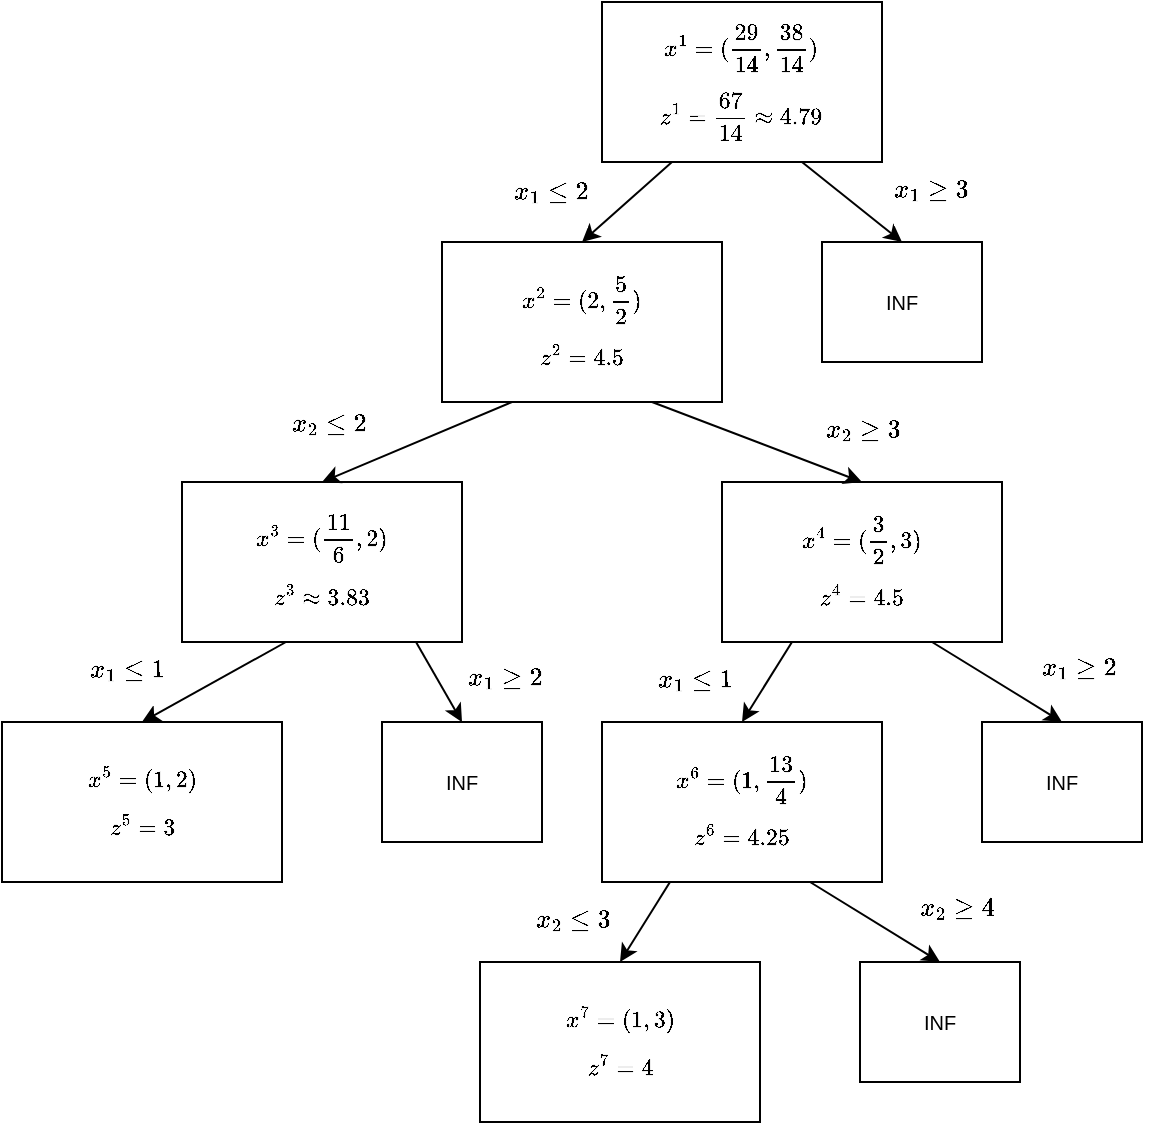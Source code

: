 <mxfile version="21.1.5" type="github">
  <diagram id="6a731a19-8d31-9384-78a2-239565b7b9f0" name="Page-1">
    <mxGraphModel dx="215" dy="441" grid="0" gridSize="10" guides="1" tooltips="1" connect="1" arrows="1" fold="1" page="1" pageScale="1" pageWidth="827" pageHeight="1169" background="none" math="1" shadow="0">
      <root>
        <mxCell id="0" />
        <mxCell id="1" parent="0" />
        <mxCell id="SetZwWwfPwSOOWWnOmEX-2257" value="&lt;font style=&quot;font-size: 10px;&quot;&gt;$$x^1 = (\frac{29}{14}, \frac{38}{14})$$ $$ z^1 = \frac{67}{14} \approx 4.79 $$&lt;/font&gt;" style="rounded=0;whiteSpace=wrap;html=1;" vertex="1" parent="1">
          <mxGeometry x="1164" y="520" width="140" height="80" as="geometry" />
        </mxCell>
        <mxCell id="SetZwWwfPwSOOWWnOmEX-2259" value="&lt;font style=&quot;font-size: 10px;&quot;&gt;$$x^2 = (2, \frac{5}{2})$$ $$ z^2 = 4.5 $$&lt;/font&gt;" style="rounded=0;whiteSpace=wrap;html=1;" vertex="1" parent="1">
          <mxGeometry x="1084" y="640" width="140" height="80" as="geometry" />
        </mxCell>
        <mxCell id="SetZwWwfPwSOOWWnOmEX-2260" value="" style="endArrow=classic;html=1;rounded=0;exitX=0.25;exitY=1;exitDx=0;exitDy=0;entryX=0.5;entryY=0;entryDx=0;entryDy=0;" edge="1" parent="1" source="SetZwWwfPwSOOWWnOmEX-2257" target="SetZwWwfPwSOOWWnOmEX-2259">
          <mxGeometry width="50" height="50" relative="1" as="geometry">
            <mxPoint x="1204" y="660" as="sourcePoint" />
            <mxPoint x="1254" y="610" as="targetPoint" />
          </mxGeometry>
        </mxCell>
        <mxCell id="SetZwWwfPwSOOWWnOmEX-2261" value="$$x_1 \leq 2$$" style="edgeLabel;html=1;align=center;verticalAlign=middle;resizable=0;points=[];fillColor=#BF87FF;strokeColor=#70FFE2;" vertex="1" connectable="0" parent="SetZwWwfPwSOOWWnOmEX-2260">
          <mxGeometry x="0.369" y="-2" relative="1" as="geometry">
            <mxPoint x="-29" y="-11" as="offset" />
          </mxGeometry>
        </mxCell>
        <mxCell id="SetZwWwfPwSOOWWnOmEX-2262" value="&lt;font style=&quot;font-size: 10px;&quot;&gt;INF&lt;/font&gt;" style="rounded=0;whiteSpace=wrap;html=1;" vertex="1" parent="1">
          <mxGeometry x="1274" y="640" width="80" height="60" as="geometry" />
        </mxCell>
        <mxCell id="SetZwWwfPwSOOWWnOmEX-2263" value="" style="endArrow=classic;html=1;rounded=0;exitX=0.714;exitY=1;exitDx=0;exitDy=0;entryX=0.5;entryY=0;entryDx=0;entryDy=0;exitPerimeter=0;" edge="1" parent="1" target="SetZwWwfPwSOOWWnOmEX-2262" source="SetZwWwfPwSOOWWnOmEX-2257">
          <mxGeometry width="50" height="50" relative="1" as="geometry">
            <mxPoint x="1389" y="600" as="sourcePoint" />
            <mxPoint x="1444" y="610" as="targetPoint" />
          </mxGeometry>
        </mxCell>
        <mxCell id="SetZwWwfPwSOOWWnOmEX-2264" value="$$x_1 \geq 3$$" style="edgeLabel;html=1;align=center;verticalAlign=middle;resizable=0;points=[];fillColor=#4D94FF;strokeColor=#000000;shadow=1;" vertex="1" connectable="0" parent="SetZwWwfPwSOOWWnOmEX-2263">
          <mxGeometry x="0.369" y="-2" relative="1" as="geometry">
            <mxPoint x="31" y="-15" as="offset" />
          </mxGeometry>
        </mxCell>
        <mxCell id="SetZwWwfPwSOOWWnOmEX-2265" value="&lt;font style=&quot;font-size: 10px;&quot;&gt;$$x^3 = (\frac{11}{6}, 2)$$ $$ z^3 \approx 3.83 $$&lt;/font&gt;" style="rounded=0;whiteSpace=wrap;html=1;" vertex="1" parent="1">
          <mxGeometry x="954" y="760" width="140" height="80" as="geometry" />
        </mxCell>
        <mxCell id="SetZwWwfPwSOOWWnOmEX-2266" value="" style="endArrow=classic;html=1;rounded=0;exitX=0.25;exitY=1;exitDx=0;exitDy=0;entryX=0.5;entryY=0;entryDx=0;entryDy=0;" edge="1" parent="1" target="SetZwWwfPwSOOWWnOmEX-2265" source="SetZwWwfPwSOOWWnOmEX-2259">
          <mxGeometry width="50" height="50" relative="1" as="geometry">
            <mxPoint x="1049" y="730" as="sourcePoint" />
            <mxPoint x="1104" y="740" as="targetPoint" />
          </mxGeometry>
        </mxCell>
        <mxCell id="SetZwWwfPwSOOWWnOmEX-2267" value="$$x_2 \leq 2$$" style="edgeLabel;html=1;align=center;verticalAlign=middle;resizable=0;points=[];fillColor=#BF87FF;strokeColor=#70FFE2;" vertex="1" connectable="0" parent="SetZwWwfPwSOOWWnOmEX-2266">
          <mxGeometry x="0.369" y="-2" relative="1" as="geometry">
            <mxPoint x="-26" y="-15" as="offset" />
          </mxGeometry>
        </mxCell>
        <mxCell id="SetZwWwfPwSOOWWnOmEX-2268" value="&lt;font style=&quot;font-size: 10px;&quot;&gt;$$x^4 = (\frac{3}{2}, 3)$$ $$ z^4 =4.5 $$&lt;/font&gt;" style="rounded=0;whiteSpace=wrap;html=1;" vertex="1" parent="1">
          <mxGeometry x="1224" y="760" width="140" height="80" as="geometry" />
        </mxCell>
        <mxCell id="SetZwWwfPwSOOWWnOmEX-2269" value="" style="endArrow=classic;html=1;rounded=0;exitX=0.75;exitY=1;exitDx=0;exitDy=0;entryX=0.5;entryY=0;entryDx=0;entryDy=0;" edge="1" parent="1" target="SetZwWwfPwSOOWWnOmEX-2268" source="SetZwWwfPwSOOWWnOmEX-2259">
          <mxGeometry width="50" height="50" relative="1" as="geometry">
            <mxPoint x="1209" y="730" as="sourcePoint" />
            <mxPoint x="1264" y="740" as="targetPoint" />
          </mxGeometry>
        </mxCell>
        <mxCell id="SetZwWwfPwSOOWWnOmEX-2270" value="$$x_2 \geq 3$$" style="edgeLabel;html=1;align=center;verticalAlign=middle;resizable=0;points=[];fillColor=#BF87FF;strokeColor=#70FFE2;" vertex="1" connectable="0" parent="SetZwWwfPwSOOWWnOmEX-2269">
          <mxGeometry x="0.369" y="-2" relative="1" as="geometry">
            <mxPoint x="34" y="-16" as="offset" />
          </mxGeometry>
        </mxCell>
        <mxCell id="SetZwWwfPwSOOWWnOmEX-2271" value="&lt;font style=&quot;font-size: 10px;&quot;&gt;$$x^5 = (1,2)$$ $$ z^5 = 3 $$&lt;/font&gt;" style="rounded=0;whiteSpace=wrap;html=1;" vertex="1" parent="1">
          <mxGeometry x="864" y="880" width="140" height="80" as="geometry" />
        </mxCell>
        <mxCell id="SetZwWwfPwSOOWWnOmEX-2272" value="" style="endArrow=classic;html=1;rounded=0;exitX=0.25;exitY=1;exitDx=0;exitDy=0;entryX=0.5;entryY=0;entryDx=0;entryDy=0;" edge="1" parent="1" target="SetZwWwfPwSOOWWnOmEX-2271">
          <mxGeometry width="50" height="50" relative="1" as="geometry">
            <mxPoint x="1006" y="840" as="sourcePoint" />
            <mxPoint x="1061" y="850" as="targetPoint" />
          </mxGeometry>
        </mxCell>
        <mxCell id="SetZwWwfPwSOOWWnOmEX-2273" value="$$x_1 \leq 1$$" style="edgeLabel;html=1;align=center;verticalAlign=middle;resizable=0;points=[];fillColor=#BF87FF;strokeColor=#70FFE2;" vertex="1" connectable="0" parent="SetZwWwfPwSOOWWnOmEX-2272">
          <mxGeometry x="0.369" y="-2" relative="1" as="geometry">
            <mxPoint x="-30" y="-12" as="offset" />
          </mxGeometry>
        </mxCell>
        <mxCell id="SetZwWwfPwSOOWWnOmEX-2274" value="&lt;font style=&quot;font-size: 10px;&quot;&gt;INF&lt;/font&gt;" style="rounded=0;whiteSpace=wrap;html=1;" vertex="1" parent="1">
          <mxGeometry x="1054" y="880" width="80" height="60" as="geometry" />
        </mxCell>
        <mxCell id="SetZwWwfPwSOOWWnOmEX-2275" value="" style="endArrow=classic;html=1;rounded=0;exitX=0.714;exitY=1;exitDx=0;exitDy=0;entryX=0.5;entryY=0;entryDx=0;entryDy=0;exitPerimeter=0;" edge="1" parent="1" target="SetZwWwfPwSOOWWnOmEX-2274">
          <mxGeometry width="50" height="50" relative="1" as="geometry">
            <mxPoint x="1071" y="840" as="sourcePoint" />
            <mxPoint x="1251" y="850" as="targetPoint" />
          </mxGeometry>
        </mxCell>
        <mxCell id="SetZwWwfPwSOOWWnOmEX-2276" value="$$x_1 \geq 2$$" style="edgeLabel;html=1;align=center;verticalAlign=middle;resizable=0;points=[];fillColor=#4D94FF;strokeColor=#000000;shadow=1;" vertex="1" connectable="0" parent="SetZwWwfPwSOOWWnOmEX-2275">
          <mxGeometry x="0.369" y="-2" relative="1" as="geometry">
            <mxPoint x="30" y="-11" as="offset" />
          </mxGeometry>
        </mxCell>
        <mxCell id="SetZwWwfPwSOOWWnOmEX-2277" value="&lt;font style=&quot;font-size: 10px;&quot;&gt;$$x^6 = (1,\frac{13}{4})$$ $$ z^6 = 4.25$$&lt;/font&gt;" style="rounded=0;whiteSpace=wrap;html=1;" vertex="1" parent="1">
          <mxGeometry x="1164" y="880" width="140" height="80" as="geometry" />
        </mxCell>
        <mxCell id="SetZwWwfPwSOOWWnOmEX-2278" value="" style="endArrow=classic;html=1;rounded=0;exitX=0.25;exitY=1;exitDx=0;exitDy=0;entryX=0.5;entryY=0;entryDx=0;entryDy=0;" edge="1" parent="1" target="SetZwWwfPwSOOWWnOmEX-2277" source="SetZwWwfPwSOOWWnOmEX-2268">
          <mxGeometry width="50" height="50" relative="1" as="geometry">
            <mxPoint x="1306" y="840" as="sourcePoint" />
            <mxPoint x="1361" y="850" as="targetPoint" />
          </mxGeometry>
        </mxCell>
        <mxCell id="SetZwWwfPwSOOWWnOmEX-2279" value="$$x_1 \leq 1$$" style="edgeLabel;html=1;align=center;verticalAlign=middle;resizable=0;points=[];fillColor=#BF87FF;strokeColor=#70FFE2;" vertex="1" connectable="0" parent="SetZwWwfPwSOOWWnOmEX-2278">
          <mxGeometry x="0.369" y="-2" relative="1" as="geometry">
            <mxPoint x="-30" y="-8" as="offset" />
          </mxGeometry>
        </mxCell>
        <mxCell id="SetZwWwfPwSOOWWnOmEX-2280" value="&lt;font style=&quot;font-size: 10px;&quot;&gt;INF&lt;/font&gt;" style="rounded=0;whiteSpace=wrap;html=1;" vertex="1" parent="1">
          <mxGeometry x="1354" y="880" width="80" height="60" as="geometry" />
        </mxCell>
        <mxCell id="SetZwWwfPwSOOWWnOmEX-2281" value="" style="endArrow=classic;html=1;rounded=0;exitX=0.75;exitY=1;exitDx=0;exitDy=0;entryX=0.5;entryY=0;entryDx=0;entryDy=0;" edge="1" parent="1" target="SetZwWwfPwSOOWWnOmEX-2280" source="SetZwWwfPwSOOWWnOmEX-2268">
          <mxGeometry width="50" height="50" relative="1" as="geometry">
            <mxPoint x="1371" y="840" as="sourcePoint" />
            <mxPoint x="1551" y="850" as="targetPoint" />
          </mxGeometry>
        </mxCell>
        <mxCell id="SetZwWwfPwSOOWWnOmEX-2282" value="$$x_1 \geq 2$$" style="edgeLabel;html=1;align=center;verticalAlign=middle;resizable=0;points=[];fillColor=#4D94FF;strokeColor=#000000;shadow=1;" vertex="1" connectable="0" parent="SetZwWwfPwSOOWWnOmEX-2281">
          <mxGeometry x="0.369" y="-2" relative="1" as="geometry">
            <mxPoint x="30" y="-16" as="offset" />
          </mxGeometry>
        </mxCell>
        <mxCell id="SetZwWwfPwSOOWWnOmEX-2283" value="&lt;font style=&quot;font-size: 10px;&quot;&gt;$$x^7 = (1,3)$$ $$ z^7 = 4$$&lt;/font&gt;" style="rounded=0;whiteSpace=wrap;html=1;" vertex="1" parent="1">
          <mxGeometry x="1103" y="1000" width="140" height="80" as="geometry" />
        </mxCell>
        <mxCell id="SetZwWwfPwSOOWWnOmEX-2284" value="" style="endArrow=classic;html=1;rounded=0;exitX=0.25;exitY=1;exitDx=0;exitDy=0;entryX=0.5;entryY=0;entryDx=0;entryDy=0;" edge="1" parent="1" target="SetZwWwfPwSOOWWnOmEX-2283">
          <mxGeometry width="50" height="50" relative="1" as="geometry">
            <mxPoint x="1198" y="960" as="sourcePoint" />
            <mxPoint x="1300" y="970" as="targetPoint" />
          </mxGeometry>
        </mxCell>
        <mxCell id="SetZwWwfPwSOOWWnOmEX-2285" value="$$x_2 \leq 3$$" style="edgeLabel;html=1;align=center;verticalAlign=middle;resizable=0;points=[];fillColor=#BF87FF;strokeColor=#70FFE2;" vertex="1" connectable="0" parent="SetZwWwfPwSOOWWnOmEX-2284">
          <mxGeometry x="0.369" y="-2" relative="1" as="geometry">
            <mxPoint x="-30" y="-8" as="offset" />
          </mxGeometry>
        </mxCell>
        <mxCell id="SetZwWwfPwSOOWWnOmEX-2286" value="&lt;font style=&quot;font-size: 10px;&quot;&gt;INF&lt;/font&gt;" style="rounded=0;whiteSpace=wrap;html=1;" vertex="1" parent="1">
          <mxGeometry x="1293" y="1000" width="80" height="60" as="geometry" />
        </mxCell>
        <mxCell id="SetZwWwfPwSOOWWnOmEX-2287" value="" style="endArrow=classic;html=1;rounded=0;exitX=0.75;exitY=1;exitDx=0;exitDy=0;entryX=0.5;entryY=0;entryDx=0;entryDy=0;" edge="1" parent="1" target="SetZwWwfPwSOOWWnOmEX-2286">
          <mxGeometry width="50" height="50" relative="1" as="geometry">
            <mxPoint x="1268" y="960" as="sourcePoint" />
            <mxPoint x="1490" y="970" as="targetPoint" />
          </mxGeometry>
        </mxCell>
        <mxCell id="SetZwWwfPwSOOWWnOmEX-2288" value="$$x_2 \geq 4$$" style="edgeLabel;html=1;align=center;verticalAlign=middle;resizable=0;points=[];fillColor=#4D94FF;strokeColor=#000000;shadow=1;" vertex="1" connectable="0" parent="SetZwWwfPwSOOWWnOmEX-2287">
          <mxGeometry x="0.369" y="-2" relative="1" as="geometry">
            <mxPoint x="30" y="-16" as="offset" />
          </mxGeometry>
        </mxCell>
      </root>
    </mxGraphModel>
  </diagram>
</mxfile>
